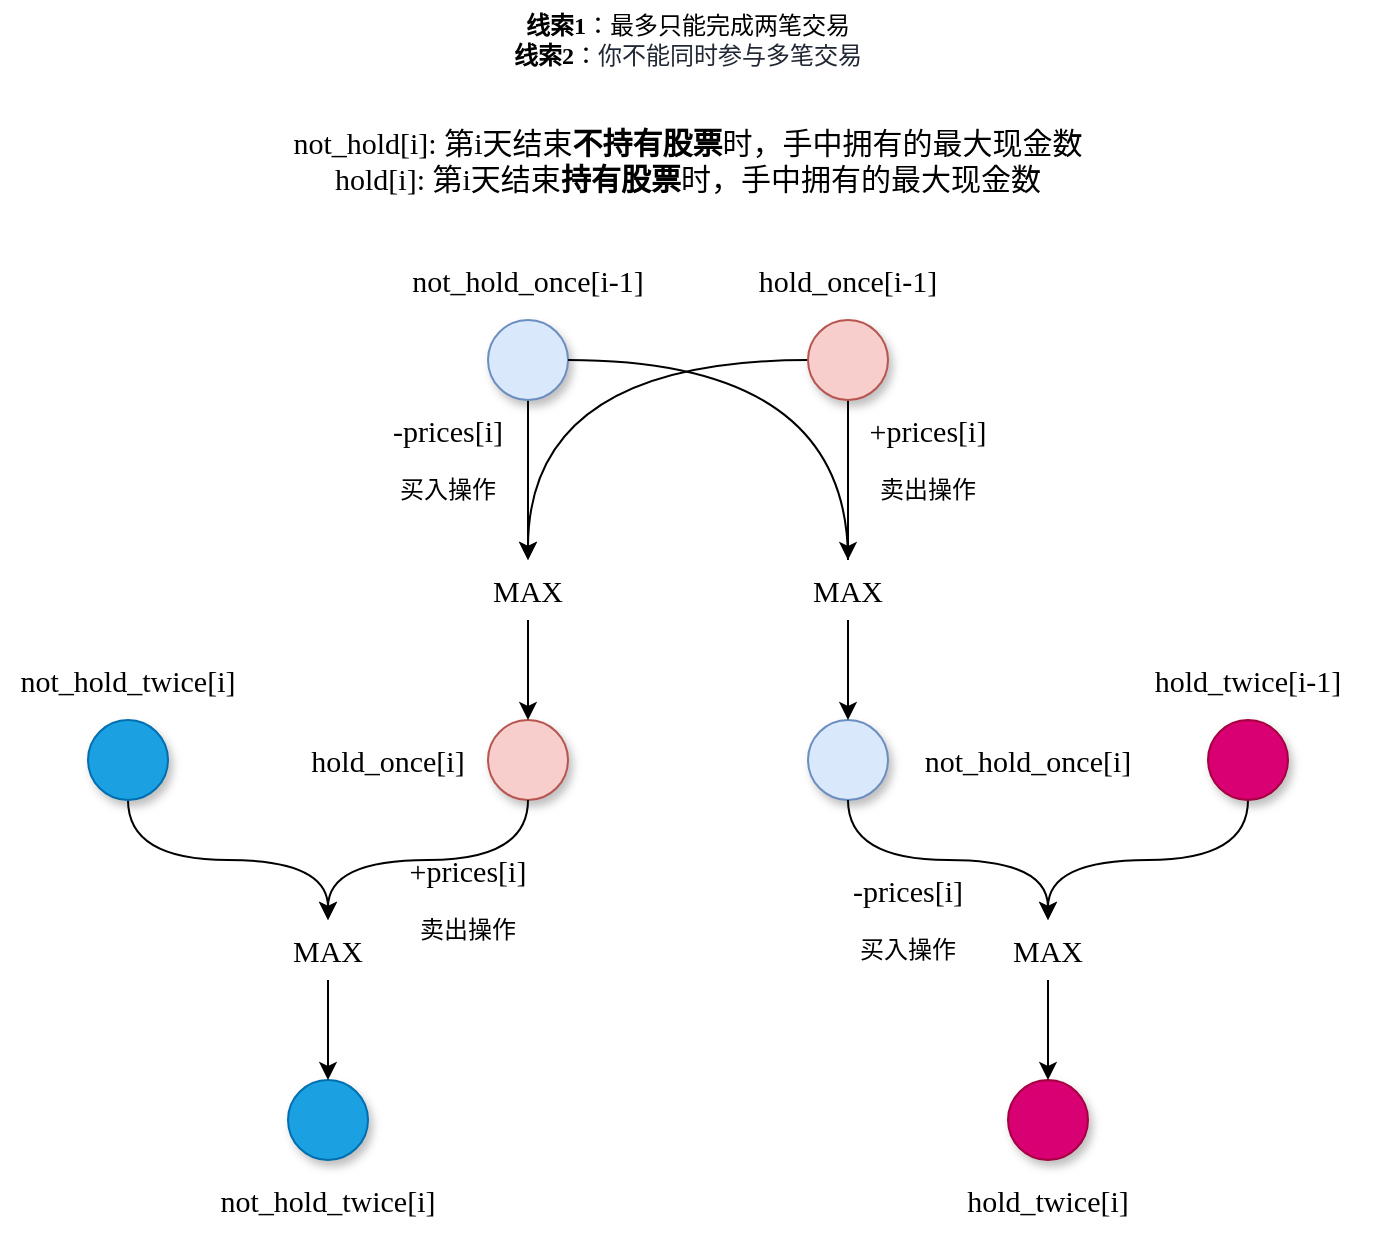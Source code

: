 <mxfile version="16.1.2" type="github">
  <diagram id="XsuqSf5ixS1CFncZ4B3i" name="第 1 页">
    <mxGraphModel dx="1422" dy="794" grid="1" gridSize="10" guides="1" tooltips="1" connect="1" arrows="1" fold="1" page="1" pageScale="1" pageWidth="827" pageHeight="1169" background="#ffffff" math="0" shadow="0">
      <root>
        <mxCell id="0" />
        <mxCell id="1" parent="0" />
        <mxCell id="1W_t99G61_w7l2rFibX5-1" style="edgeStyle=orthogonalEdgeStyle;rounded=0;orthogonalLoop=1;jettySize=auto;html=1;exitX=0.5;exitY=1;exitDx=0;exitDy=0;entryX=0.5;entryY=0;entryDx=0;entryDy=0;curved=1;" edge="1" parent="1" source="1W_t99G61_w7l2rFibX5-2" target="1W_t99G61_w7l2rFibX5-19">
          <mxGeometry relative="1" as="geometry">
            <mxPoint x="310" y="270" as="sourcePoint" />
          </mxGeometry>
        </mxCell>
        <mxCell id="1W_t99G61_w7l2rFibX5-2" value="" style="ellipse;whiteSpace=wrap;html=1;aspect=fixed;shadow=1;fillColor=#dae8fc;strokeColor=#6c8ebf;" vertex="1" parent="1">
          <mxGeometry x="320" y="200" width="40" height="40" as="geometry" />
        </mxCell>
        <mxCell id="1W_t99G61_w7l2rFibX5-3" value="" style="ellipse;whiteSpace=wrap;html=1;aspect=fixed;shadow=1;fillColor=#dae8fc;strokeColor=#6c8ebf;" vertex="1" parent="1">
          <mxGeometry x="480" y="400" width="40" height="40" as="geometry" />
        </mxCell>
        <mxCell id="1W_t99G61_w7l2rFibX5-4" value="&lt;font style=&quot;font-size: 15px&quot;&gt;not_hold_once[i-1]&lt;/font&gt;" style="text;html=1;strokeColor=none;fillColor=none;align=center;verticalAlign=middle;whiteSpace=wrap;rounded=0;shadow=1;fontFamily=Comic Sans MS;" vertex="1" parent="1">
          <mxGeometry x="260" y="160" width="160" height="40" as="geometry" />
        </mxCell>
        <mxCell id="1W_t99G61_w7l2rFibX5-5" value="&lt;font style=&quot;font-size: 15px&quot;&gt;not_hold[i]: 第i天结束&lt;b&gt;不持有股票&lt;/b&gt;时，&lt;span&gt;手中拥有的最大现金数&lt;br&gt;&lt;/span&gt;hold[i]: 第i天结束&lt;b&gt;持有股票&lt;/b&gt;时，手中拥有的最大现金数&lt;/font&gt;&lt;span&gt;&lt;br&gt;&lt;/span&gt;&lt;div class=&quot;okr-block-clipboard&quot;&gt;&lt;/div&gt;" style="text;html=1;strokeColor=none;fillColor=none;align=center;verticalAlign=middle;whiteSpace=wrap;rounded=0;shadow=1;fontFamily=Comic Sans MS;" vertex="1" parent="1">
          <mxGeometry x="200" y="80" width="440" height="80" as="geometry" />
        </mxCell>
        <mxCell id="1W_t99G61_w7l2rFibX5-6" style="edgeStyle=orthogonalEdgeStyle;curved=1;rounded=0;orthogonalLoop=1;jettySize=auto;html=1;exitX=0.5;exitY=1;exitDx=0;exitDy=0;fontFamily=Comic Sans MS;" edge="1" parent="1" source="1W_t99G61_w7l2rFibX5-8" target="1W_t99G61_w7l2rFibX5-12">
          <mxGeometry relative="1" as="geometry" />
        </mxCell>
        <mxCell id="1W_t99G61_w7l2rFibX5-7" style="edgeStyle=orthogonalEdgeStyle;curved=1;rounded=0;orthogonalLoop=1;jettySize=auto;html=1;exitX=0;exitY=0.5;exitDx=0;exitDy=0;entryX=0.5;entryY=0;entryDx=0;entryDy=0;" edge="1" parent="1" source="1W_t99G61_w7l2rFibX5-8" target="1W_t99G61_w7l2rFibX5-19">
          <mxGeometry relative="1" as="geometry" />
        </mxCell>
        <mxCell id="1W_t99G61_w7l2rFibX5-8" value="" style="ellipse;whiteSpace=wrap;html=1;aspect=fixed;shadow=1;fillColor=#f8cecc;strokeColor=#b85450;" vertex="1" parent="1">
          <mxGeometry x="480" y="200" width="40" height="40" as="geometry" />
        </mxCell>
        <mxCell id="1W_t99G61_w7l2rFibX5-9" value="&lt;font style=&quot;font-size: 15px&quot;&gt;&lt;span&gt;+prices[i]&lt;/span&gt;&lt;/font&gt;&lt;div class=&quot;okr-block-clipboard&quot;&gt;&lt;/div&gt;" style="text;html=1;strokeColor=none;fillColor=none;align=center;verticalAlign=middle;whiteSpace=wrap;rounded=0;shadow=1;fontFamily=Comic Sans MS;" vertex="1" parent="1">
          <mxGeometry x="500" y="240" width="80" height="30" as="geometry" />
        </mxCell>
        <mxCell id="1W_t99G61_w7l2rFibX5-10" value="&lt;font style=&quot;font-size: 15px&quot;&gt;not_hold_once[i]&lt;/font&gt;" style="text;html=1;strokeColor=none;fillColor=none;align=center;verticalAlign=middle;whiteSpace=wrap;rounded=0;shadow=1;fontFamily=Comic Sans MS;" vertex="1" parent="1">
          <mxGeometry x="530" y="400" width="120" height="40" as="geometry" />
        </mxCell>
        <mxCell id="1W_t99G61_w7l2rFibX5-11" style="edgeStyle=orthogonalEdgeStyle;curved=1;rounded=0;orthogonalLoop=1;jettySize=auto;html=1;exitX=0.5;exitY=1;exitDx=0;exitDy=0;entryX=0.5;entryY=0;entryDx=0;entryDy=0;fontFamily=Comic Sans MS;fontSize=15;" edge="1" parent="1" source="1W_t99G61_w7l2rFibX5-12" target="1W_t99G61_w7l2rFibX5-3">
          <mxGeometry relative="1" as="geometry" />
        </mxCell>
        <mxCell id="1W_t99G61_w7l2rFibX5-12" value="MAX" style="text;html=1;strokeColor=none;fillColor=none;align=center;verticalAlign=middle;whiteSpace=wrap;rounded=0;shadow=1;fontFamily=Comic Sans MS;fontSize=15;" vertex="1" parent="1">
          <mxGeometry x="470" y="320" width="60" height="30" as="geometry" />
        </mxCell>
        <mxCell id="1W_t99G61_w7l2rFibX5-13" value="" style="rounded=0;orthogonalLoop=1;jettySize=auto;html=1;exitX=1;exitY=0.5;exitDx=0;exitDy=0;entryX=0.5;entryY=0;entryDx=0;entryDy=0;edgeStyle=orthogonalEdgeStyle;curved=1;endArrow=none;" edge="1" parent="1" source="1W_t99G61_w7l2rFibX5-2" target="1W_t99G61_w7l2rFibX5-12">
          <mxGeometry relative="1" as="geometry">
            <mxPoint x="360" y="220" as="sourcePoint" />
            <mxPoint x="420" y="360" as="targetPoint" />
          </mxGeometry>
        </mxCell>
        <mxCell id="1W_t99G61_w7l2rFibX5-14" value="&lt;font style=&quot;font-size: 15px&quot;&gt;hold_once[i-1]&lt;/font&gt;" style="text;html=1;strokeColor=none;fillColor=none;align=center;verticalAlign=middle;whiteSpace=wrap;rounded=0;shadow=1;fontFamily=Comic Sans MS;" vertex="1" parent="1">
          <mxGeometry x="430" y="160" width="140" height="40" as="geometry" />
        </mxCell>
        <mxCell id="1W_t99G61_w7l2rFibX5-15" value="&lt;font style=&quot;font-size: 15px&quot;&gt;&lt;span&gt;-prices[i]&lt;/span&gt;&lt;/font&gt;&lt;div class=&quot;okr-block-clipboard&quot;&gt;&lt;/div&gt;" style="text;html=1;strokeColor=none;fillColor=none;align=center;verticalAlign=middle;whiteSpace=wrap;rounded=0;shadow=1;fontFamily=Comic Sans MS;" vertex="1" parent="1">
          <mxGeometry x="260" y="240" width="80" height="30" as="geometry" />
        </mxCell>
        <mxCell id="1W_t99G61_w7l2rFibX5-16" value="&lt;font style=&quot;font-size: 15px&quot;&gt;hold_once[i]&lt;/font&gt;" style="text;html=1;strokeColor=none;fillColor=none;align=center;verticalAlign=middle;whiteSpace=wrap;rounded=0;shadow=1;fontFamily=Comic Sans MS;" vertex="1" parent="1">
          <mxGeometry x="230" y="400" width="80" height="40" as="geometry" />
        </mxCell>
        <mxCell id="1W_t99G61_w7l2rFibX5-17" value="" style="ellipse;whiteSpace=wrap;html=1;aspect=fixed;shadow=1;fillColor=#f8cecc;strokeColor=#b85450;" vertex="1" parent="1">
          <mxGeometry x="320" y="400" width="40" height="40" as="geometry" />
        </mxCell>
        <mxCell id="1W_t99G61_w7l2rFibX5-18" style="edgeStyle=orthogonalEdgeStyle;curved=1;rounded=0;orthogonalLoop=1;jettySize=auto;html=1;exitX=0.5;exitY=1;exitDx=0;exitDy=0;entryX=0.5;entryY=0;entryDx=0;entryDy=0;fontFamily=Comic Sans MS;fontSize=15;" edge="1" parent="1" source="1W_t99G61_w7l2rFibX5-19" target="1W_t99G61_w7l2rFibX5-17">
          <mxGeometry relative="1" as="geometry" />
        </mxCell>
        <mxCell id="1W_t99G61_w7l2rFibX5-19" value="MAX" style="text;html=1;strokeColor=none;fillColor=none;align=center;verticalAlign=middle;whiteSpace=wrap;rounded=0;shadow=1;fontFamily=Comic Sans MS;fontSize=15;" vertex="1" parent="1">
          <mxGeometry x="310" y="320" width="60" height="30" as="geometry" />
        </mxCell>
        <mxCell id="1W_t99G61_w7l2rFibX5-20" value="&lt;font style=&quot;font-size: 12px&quot; face=&quot;Comic Sans MS&quot;&gt;&lt;font style=&quot;font-size: 12px&quot;&gt;&lt;b&gt;线索1&lt;/b&gt;：&lt;span&gt;最多只能完成两笔交易&lt;/span&gt;&lt;br&gt;&lt;b&gt;线索2&lt;/b&gt;：&lt;/font&gt;&lt;span style=&quot;color: rgb(33 , 40 , 53) ; background-color: rgb(255 , 255 , 255)&quot;&gt;你不能同时参与多笔交易&lt;/span&gt;&lt;/font&gt;" style="text;html=1;strokeColor=none;fillColor=none;align=center;verticalAlign=middle;whiteSpace=wrap;rounded=0;" vertex="1" parent="1">
          <mxGeometry x="280" y="40" width="280" height="40" as="geometry" />
        </mxCell>
        <mxCell id="1W_t99G61_w7l2rFibX5-21" style="edgeStyle=orthogonalEdgeStyle;rounded=0;orthogonalLoop=1;jettySize=auto;html=1;exitX=0.5;exitY=1;exitDx=0;exitDy=0;entryX=0.5;entryY=0;entryDx=0;entryDy=0;curved=1;" edge="1" parent="1" source="1W_t99G61_w7l2rFibX5-17" target="1W_t99G61_w7l2rFibX5-38">
          <mxGeometry relative="1" as="geometry">
            <mxPoint x="340" y="470" as="sourcePoint" />
          </mxGeometry>
        </mxCell>
        <mxCell id="1W_t99G61_w7l2rFibX5-23" value="" style="ellipse;whiteSpace=wrap;html=1;aspect=fixed;shadow=1;fillColor=#d80073;strokeColor=#A50040;fontColor=#ffffff;" vertex="1" parent="1">
          <mxGeometry x="580" y="580" width="40" height="40" as="geometry" />
        </mxCell>
        <mxCell id="1W_t99G61_w7l2rFibX5-25" style="edgeStyle=orthogonalEdgeStyle;curved=1;rounded=0;orthogonalLoop=1;jettySize=auto;html=1;exitX=0.5;exitY=1;exitDx=0;exitDy=0;fontFamily=Comic Sans MS;" edge="1" parent="1" source="1W_t99G61_w7l2rFibX5-3" target="1W_t99G61_w7l2rFibX5-31">
          <mxGeometry relative="1" as="geometry">
            <mxPoint x="500" y="470" as="sourcePoint" />
          </mxGeometry>
        </mxCell>
        <mxCell id="1W_t99G61_w7l2rFibX5-28" value="&lt;font style=&quot;font-size: 15px&quot;&gt;&lt;span&gt;+prices[i]&lt;/span&gt;&lt;/font&gt;&lt;div class=&quot;okr-block-clipboard&quot;&gt;&lt;/div&gt;" style="text;html=1;strokeColor=none;fillColor=none;align=center;verticalAlign=middle;whiteSpace=wrap;rounded=0;shadow=1;fontFamily=Comic Sans MS;" vertex="1" parent="1">
          <mxGeometry x="270" y="460" width="80" height="30" as="geometry" />
        </mxCell>
        <mxCell id="1W_t99G61_w7l2rFibX5-29" value="&lt;span style=&quot;font-size: 15px&quot;&gt;hold_twice[i]&lt;/span&gt;" style="text;html=1;strokeColor=none;fillColor=none;align=center;verticalAlign=middle;whiteSpace=wrap;rounded=0;shadow=1;fontFamily=Comic Sans MS;" vertex="1" parent="1">
          <mxGeometry x="540" y="620" width="120" height="40" as="geometry" />
        </mxCell>
        <mxCell id="1W_t99G61_w7l2rFibX5-30" style="edgeStyle=orthogonalEdgeStyle;curved=1;rounded=0;orthogonalLoop=1;jettySize=auto;html=1;exitX=0.5;exitY=1;exitDx=0;exitDy=0;entryX=0.5;entryY=0;entryDx=0;entryDy=0;fontFamily=Comic Sans MS;fontSize=15;" edge="1" parent="1" source="1W_t99G61_w7l2rFibX5-31" target="1W_t99G61_w7l2rFibX5-23">
          <mxGeometry relative="1" as="geometry" />
        </mxCell>
        <mxCell id="1W_t99G61_w7l2rFibX5-31" value="MAX" style="text;html=1;strokeColor=none;fillColor=none;align=center;verticalAlign=middle;whiteSpace=wrap;rounded=0;shadow=1;fontFamily=Comic Sans MS;fontSize=15;" vertex="1" parent="1">
          <mxGeometry x="570" y="500" width="60" height="30" as="geometry" />
        </mxCell>
        <mxCell id="1W_t99G61_w7l2rFibX5-34" value="&lt;font style=&quot;font-size: 15px&quot;&gt;&lt;span&gt;-prices[i]&lt;/span&gt;&lt;/font&gt;&lt;div class=&quot;okr-block-clipboard&quot;&gt;&lt;/div&gt;" style="text;html=1;strokeColor=none;fillColor=none;align=center;verticalAlign=middle;whiteSpace=wrap;rounded=0;shadow=1;fontFamily=Comic Sans MS;" vertex="1" parent="1">
          <mxGeometry x="490" y="470" width="80" height="30" as="geometry" />
        </mxCell>
        <mxCell id="1W_t99G61_w7l2rFibX5-35" value="&lt;font style=&quot;font-size: 15px&quot;&gt;not_hold_twice[i]&lt;/font&gt;" style="text;html=1;strokeColor=none;fillColor=none;align=center;verticalAlign=middle;whiteSpace=wrap;rounded=0;shadow=1;fontFamily=Comic Sans MS;" vertex="1" parent="1">
          <mxGeometry x="180" y="620" width="120" height="40" as="geometry" />
        </mxCell>
        <mxCell id="1W_t99G61_w7l2rFibX5-36" value="" style="ellipse;whiteSpace=wrap;html=1;aspect=fixed;shadow=1;fillColor=#1ba1e2;strokeColor=#006EAF;fontColor=#ffffff;" vertex="1" parent="1">
          <mxGeometry x="220" y="580" width="40" height="40" as="geometry" />
        </mxCell>
        <mxCell id="1W_t99G61_w7l2rFibX5-37" style="edgeStyle=orthogonalEdgeStyle;curved=1;rounded=0;orthogonalLoop=1;jettySize=auto;html=1;exitX=0.5;exitY=1;exitDx=0;exitDy=0;entryX=0.5;entryY=0;entryDx=0;entryDy=0;fontFamily=Comic Sans MS;fontSize=15;" edge="1" parent="1" source="1W_t99G61_w7l2rFibX5-38" target="1W_t99G61_w7l2rFibX5-36">
          <mxGeometry relative="1" as="geometry" />
        </mxCell>
        <mxCell id="1W_t99G61_w7l2rFibX5-38" value="MAX" style="text;html=1;strokeColor=none;fillColor=none;align=center;verticalAlign=middle;whiteSpace=wrap;rounded=0;shadow=1;fontFamily=Comic Sans MS;fontSize=15;" vertex="1" parent="1">
          <mxGeometry x="210" y="500" width="60" height="30" as="geometry" />
        </mxCell>
        <mxCell id="1W_t99G61_w7l2rFibX5-39" value="&lt;font face=&quot;Comic Sans MS&quot;&gt;买入操作&lt;/font&gt;" style="text;html=1;strokeColor=none;fillColor=none;align=center;verticalAlign=middle;whiteSpace=wrap;rounded=0;" vertex="1" parent="1">
          <mxGeometry x="270" y="270" width="60" height="30" as="geometry" />
        </mxCell>
        <mxCell id="1W_t99G61_w7l2rFibX5-40" value="&lt;font face=&quot;Comic Sans MS&quot;&gt;卖出操作&lt;/font&gt;" style="text;html=1;strokeColor=none;fillColor=none;align=center;verticalAlign=middle;whiteSpace=wrap;rounded=0;" vertex="1" parent="1">
          <mxGeometry x="510" y="270" width="60" height="30" as="geometry" />
        </mxCell>
        <mxCell id="1W_t99G61_w7l2rFibX5-43" style="edgeStyle=orthogonalEdgeStyle;rounded=0;orthogonalLoop=1;jettySize=auto;html=1;exitX=0.5;exitY=1;exitDx=0;exitDy=0;curved=1;" edge="1" parent="1" source="1W_t99G61_w7l2rFibX5-41" target="1W_t99G61_w7l2rFibX5-31">
          <mxGeometry relative="1" as="geometry" />
        </mxCell>
        <mxCell id="1W_t99G61_w7l2rFibX5-41" value="" style="ellipse;whiteSpace=wrap;html=1;aspect=fixed;shadow=1;fillColor=#d80073;strokeColor=#A50040;fontColor=#ffffff;" vertex="1" parent="1">
          <mxGeometry x="680" y="400" width="40" height="40" as="geometry" />
        </mxCell>
        <mxCell id="1W_t99G61_w7l2rFibX5-42" value="&lt;span style=&quot;font-size: 15px&quot;&gt;hold_twice[i-1]&lt;/span&gt;" style="text;html=1;strokeColor=none;fillColor=none;align=center;verticalAlign=middle;whiteSpace=wrap;rounded=0;shadow=1;fontFamily=Comic Sans MS;" vertex="1" parent="1">
          <mxGeometry x="640" y="360" width="120" height="40" as="geometry" />
        </mxCell>
        <mxCell id="1W_t99G61_w7l2rFibX5-44" value="&lt;font style=&quot;font-size: 15px&quot;&gt;not_hold_twice[i]&lt;/font&gt;" style="text;html=1;strokeColor=none;fillColor=none;align=center;verticalAlign=middle;whiteSpace=wrap;rounded=0;shadow=1;fontFamily=Comic Sans MS;" vertex="1" parent="1">
          <mxGeometry x="80" y="360" width="120" height="40" as="geometry" />
        </mxCell>
        <mxCell id="1W_t99G61_w7l2rFibX5-46" style="edgeStyle=orthogonalEdgeStyle;curved=1;rounded=0;orthogonalLoop=1;jettySize=auto;html=1;exitX=0.5;exitY=1;exitDx=0;exitDy=0;entryX=0.5;entryY=0;entryDx=0;entryDy=0;" edge="1" parent="1" source="1W_t99G61_w7l2rFibX5-45" target="1W_t99G61_w7l2rFibX5-38">
          <mxGeometry relative="1" as="geometry" />
        </mxCell>
        <mxCell id="1W_t99G61_w7l2rFibX5-45" value="" style="ellipse;whiteSpace=wrap;html=1;aspect=fixed;shadow=1;fillColor=#1ba1e2;strokeColor=#006EAF;fontColor=#ffffff;" vertex="1" parent="1">
          <mxGeometry x="120" y="400" width="40" height="40" as="geometry" />
        </mxCell>
        <mxCell id="1W_t99G61_w7l2rFibX5-47" value="&lt;font face=&quot;Comic Sans MS&quot;&gt;卖出操作&lt;/font&gt;" style="text;html=1;strokeColor=none;fillColor=none;align=center;verticalAlign=middle;whiteSpace=wrap;rounded=0;" vertex="1" parent="1">
          <mxGeometry x="280" y="490" width="60" height="30" as="geometry" />
        </mxCell>
        <mxCell id="1W_t99G61_w7l2rFibX5-48" value="&lt;font face=&quot;Comic Sans MS&quot;&gt;买入操作&lt;/font&gt;" style="text;html=1;strokeColor=none;fillColor=none;align=center;verticalAlign=middle;whiteSpace=wrap;rounded=0;" vertex="1" parent="1">
          <mxGeometry x="500" y="500" width="60" height="30" as="geometry" />
        </mxCell>
      </root>
    </mxGraphModel>
  </diagram>
</mxfile>
